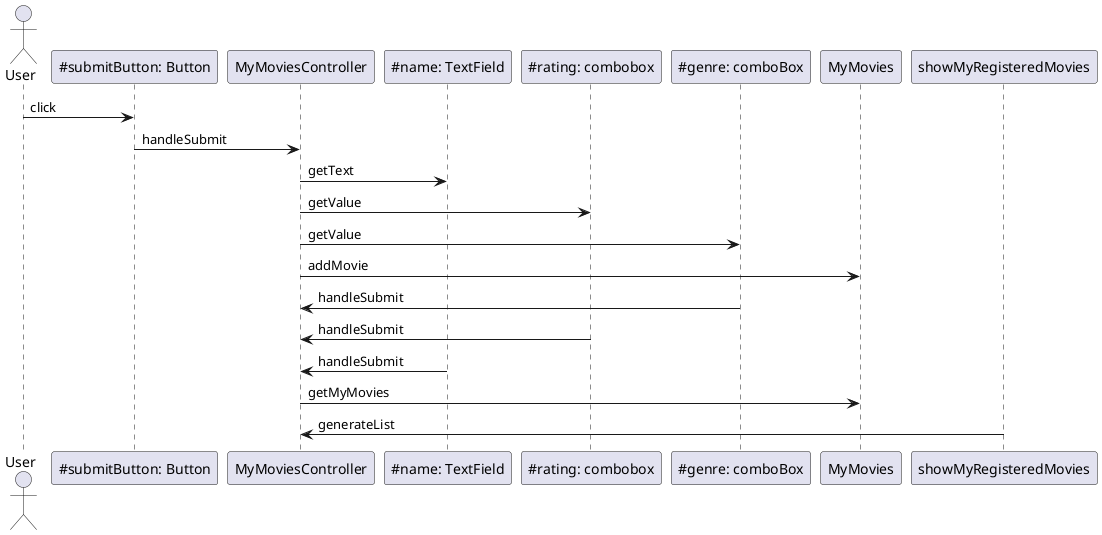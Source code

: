 @startuml

actor User
User -> "~#submitButton: Button" as submitButton: click
submitButton -> MyMoviesController: handleSubmit


MyMoviesController -> "~#name: TextField" as name: getText
MyMoviesController -> "~#rating: combobox" as rating: getValue
MyMoviesController -> "~#genre: comboBox" as genre: getValue
MyMoviesController -> MyMovies: addMovie


genre -> MyMoviesController: handleSubmit
rating -> MyMoviesController: handleSubmit
name -> MyMoviesController: handleSubmit
MyMoviesController -> MyMovies: getMyMovies
showMyRegisteredMovies -> MyMoviesController: generateList



@enduml